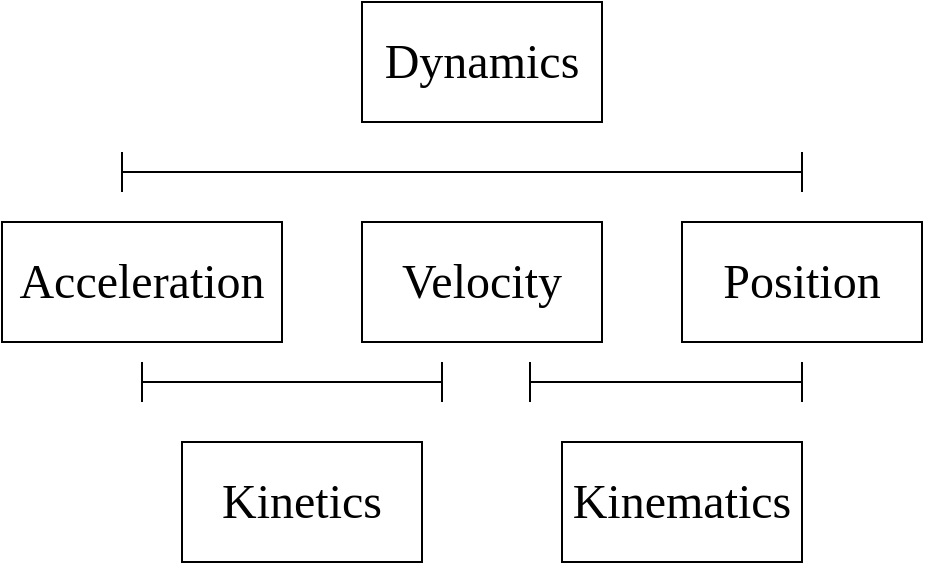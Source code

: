 <mxfile version="16.6.2" type="github">
  <diagram id="RvSaMnH1cylcwwqEnL6V" name="Page-1">
    <mxGraphModel dx="1296" dy="699" grid="1" gridSize="10" guides="1" tooltips="1" connect="1" arrows="1" fold="1" page="1" pageScale="1" pageWidth="827" pageHeight="1169" math="0" shadow="0">
      <root>
        <mxCell id="0" />
        <mxCell id="1" parent="0" />
        <mxCell id="Ylwd_mfG_yCWvWhk9YIJ-1" style="edgeStyle=orthogonalEdgeStyle;rounded=0;orthogonalLoop=1;jettySize=auto;html=1;exitX=0.5;exitY=1;exitDx=0;exitDy=0;entryX=0.5;entryY=0;entryDx=0;entryDy=0;strokeColor=none;" edge="1" parent="1" source="Ylwd_mfG_yCWvWhk9YIJ-2" target="Ylwd_mfG_yCWvWhk9YIJ-3">
          <mxGeometry relative="1" as="geometry" />
        </mxCell>
        <mxCell id="Ylwd_mfG_yCWvWhk9YIJ-2" value="&lt;font face=&quot;Times New Roman&quot;&gt;&lt;span style=&quot;font-size: 24px&quot;&gt;Dynamics&lt;/span&gt;&lt;/font&gt;" style="rounded=0;whiteSpace=wrap;html=1;" vertex="1" parent="1">
          <mxGeometry x="310" y="70" width="120" height="60" as="geometry" />
        </mxCell>
        <mxCell id="Ylwd_mfG_yCWvWhk9YIJ-3" value="&lt;font face=&quot;Times New Roman&quot; style=&quot;font-size: 24px&quot;&gt;Velocity&lt;/font&gt;" style="rounded=0;whiteSpace=wrap;html=1;" vertex="1" parent="1">
          <mxGeometry x="310" y="180" width="120" height="60" as="geometry" />
        </mxCell>
        <mxCell id="Ylwd_mfG_yCWvWhk9YIJ-4" value="&lt;font face=&quot;Times New Roman&quot; style=&quot;font-size: 24px&quot;&gt;Position&lt;/font&gt;" style="rounded=0;whiteSpace=wrap;html=1;" vertex="1" parent="1">
          <mxGeometry x="470" y="180" width="120" height="60" as="geometry" />
        </mxCell>
        <mxCell id="Ylwd_mfG_yCWvWhk9YIJ-5" value="&lt;font face=&quot;Times New Roman&quot; style=&quot;font-size: 24px&quot;&gt;Acceleration&lt;/font&gt;" style="rounded=0;whiteSpace=wrap;html=1;" vertex="1" parent="1">
          <mxGeometry x="130" y="180" width="140" height="60" as="geometry" />
        </mxCell>
        <mxCell id="Ylwd_mfG_yCWvWhk9YIJ-6" value="&lt;font face=&quot;Times New Roman&quot;&gt;&lt;span style=&quot;font-size: 24px&quot;&gt;Kinetics&lt;/span&gt;&lt;/font&gt;" style="rounded=0;whiteSpace=wrap;html=1;" vertex="1" parent="1">
          <mxGeometry x="220" y="290" width="120" height="60" as="geometry" />
        </mxCell>
        <mxCell id="Ylwd_mfG_yCWvWhk9YIJ-7" value="&lt;font face=&quot;Times New Roman&quot; style=&quot;font-size: 24px&quot;&gt;Kinematics&lt;/font&gt;" style="rounded=0;whiteSpace=wrap;html=1;" vertex="1" parent="1">
          <mxGeometry x="410" y="290" width="120" height="60" as="geometry" />
        </mxCell>
        <mxCell id="Ylwd_mfG_yCWvWhk9YIJ-8" value="" style="shape=crossbar;whiteSpace=wrap;html=1;rounded=1;" vertex="1" parent="1">
          <mxGeometry x="190" y="145" width="340" height="20" as="geometry" />
        </mxCell>
        <mxCell id="Ylwd_mfG_yCWvWhk9YIJ-9" value="" style="shape=crossbar;whiteSpace=wrap;html=1;rounded=1;" vertex="1" parent="1">
          <mxGeometry x="200" y="250" width="150" height="20" as="geometry" />
        </mxCell>
        <mxCell id="Ylwd_mfG_yCWvWhk9YIJ-10" value="" style="shape=crossbar;whiteSpace=wrap;html=1;rounded=1;" vertex="1" parent="1">
          <mxGeometry x="394" y="250" width="136" height="20" as="geometry" />
        </mxCell>
      </root>
    </mxGraphModel>
  </diagram>
</mxfile>
